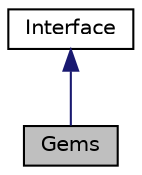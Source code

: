 digraph "Gems"
{
 // INTERACTIVE_SVG=YES
 // LATEX_PDF_SIZE
  edge [fontname="Helvetica",fontsize="10",labelfontname="Helvetica",labelfontsize="10"];
  node [fontname="Helvetica",fontsize="10",shape=record];
  Node1 [label="Gems",height=0.2,width=0.4,color="black", fillcolor="grey75", style="filled", fontcolor="black",tooltip="A wrapper class for Gems code."];
  Node2 -> Node1 [dir="back",color="midnightblue",fontsize="10",style="solid",fontname="Helvetica"];
  Node2 [label="Interface",height=0.2,width=0.4,color="black", fillcolor="white", style="filled",URL="$classReaktoro_1_1Interface.html",tooltip="A class used to interface other codes with Reaktoro."];
}
